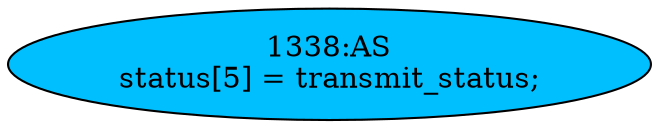 strict digraph "" {
	node [label="\N"];
	"1338:AS"	 [ast="<pyverilog.vparser.ast.Assign object at 0x7fd773257e90>",
		def_var="['status']",
		fillcolor=deepskyblue,
		label="1338:AS
status[5] = transmit_status;",
		statements="[]",
		style=filled,
		typ=Assign,
		use_var="['transmit_status']"];
}
